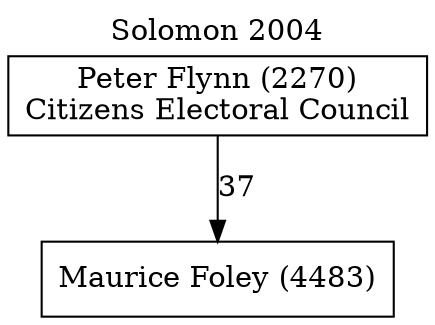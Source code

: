 // House preference flow
digraph "Maurice Foley (4483)_Solomon_2004" {
	graph [label="Solomon 2004" labelloc=t mclimit=10]
	node [shape=box]
	"Maurice Foley (4483)" [label="Maurice Foley (4483)
"]
	"Peter Flynn (2270)" [label="Peter Flynn (2270)
Citizens Electoral Council"]
	"Peter Flynn (2270)" -> "Maurice Foley (4483)" [label=37]
}
